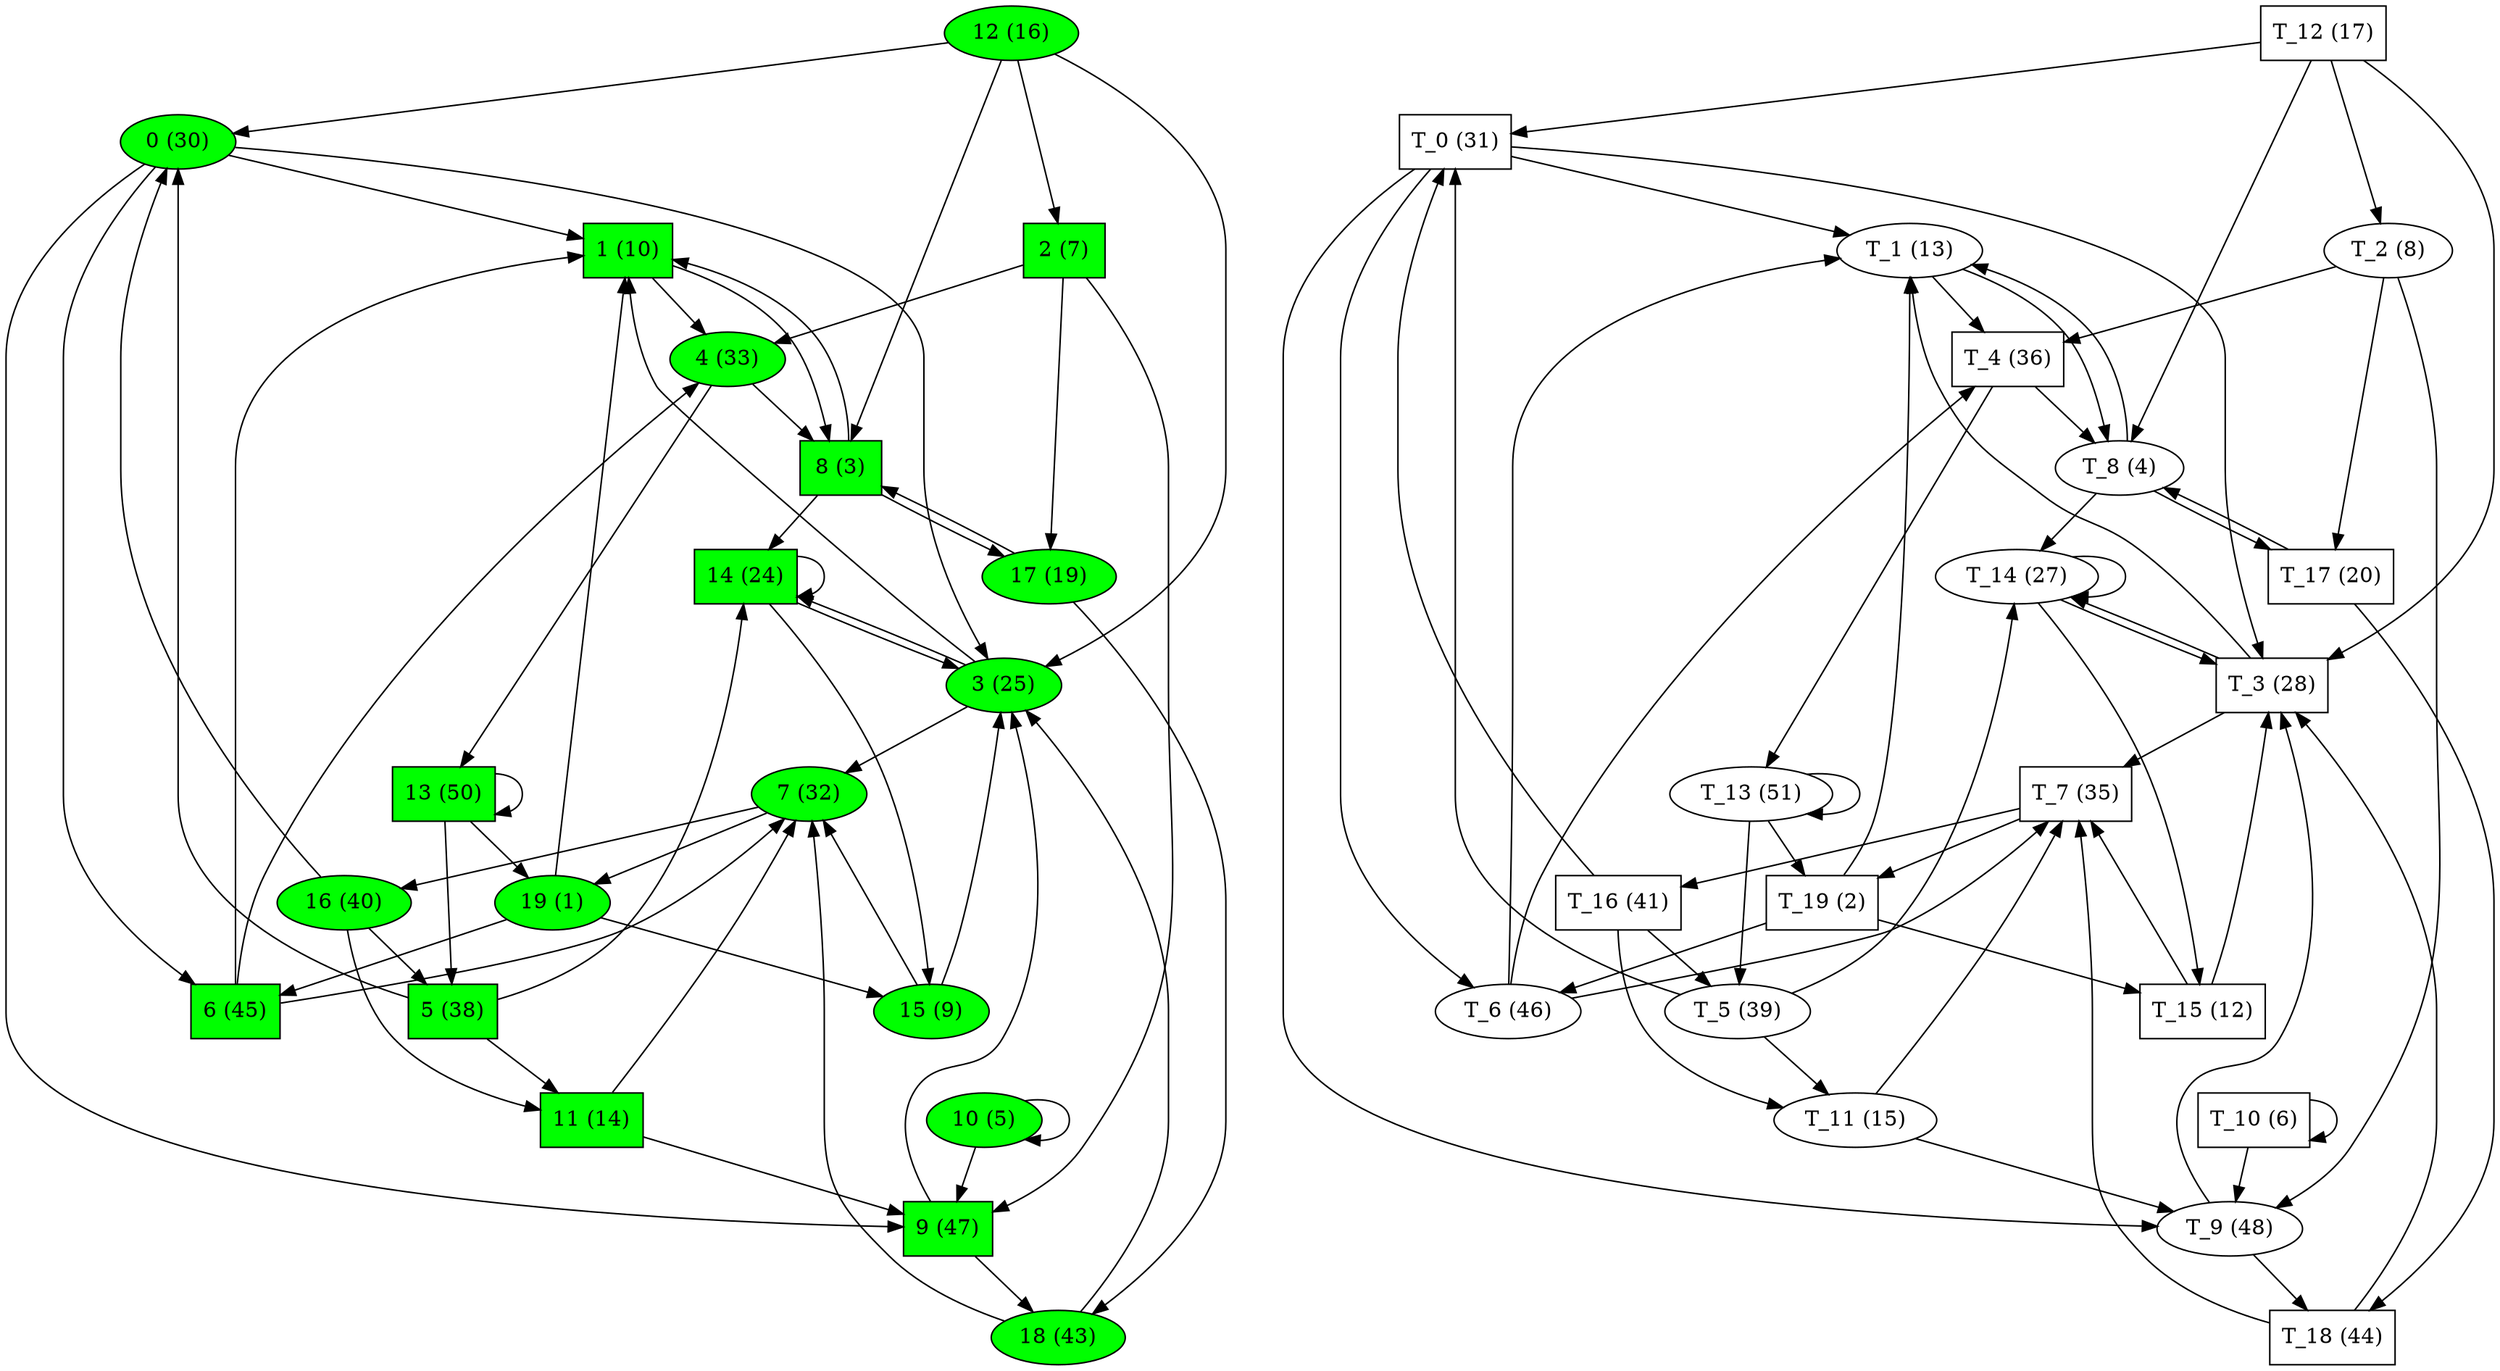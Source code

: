digraph G { 
"0"[label="\N (30)" , style=filled, fillcolor=green ]
"0"->"1"
"0"->"3"
"0"->"6"
"0"->"9"
"T_0"[label="\N (31)", color=black, shape=polygon ]
"T_0"->"T_1"
"T_0"->"T_3"
"T_0"->"T_6"
"T_0"->"T_9"
"1"[label="\N (10)", fillcolor=green, style=filled, shape=polygon ]
"1"->"4"
"1"->"8"
"T_1"[label="\N (13)" , color=black ]
"T_1"->"T_4"
"T_1"->"T_8"
"2"[label="\N (7)", fillcolor=green, style=filled, shape=polygon ]
"2"->"4"
"2"->"9"
"2"->"17"
"T_2"[label="\N (8)" , color=black ]
"T_2"->"T_4"
"T_2"->"T_9"
"T_2"->"T_17"
"3"[label="\N (25)" , style=filled, fillcolor=green ]
"3"->"1"
"3"->"7"
"3"->"14"
"T_3"[label="\N (28)", color=black, shape=polygon ]
"T_3"->"T_1"
"T_3"->"T_7"
"T_3"->"T_14"
"4"[label="\N (33)" , style=filled, fillcolor=green ]
"4"->"8"
"4"->"13"
"T_4"[label="\N (36)", color=black, shape=polygon ]
"T_4"->"T_8"
"T_4"->"T_13"
"5"[label="\N (38)", fillcolor=green, style=filled, shape=polygon ]
"5"->"0"
"5"->"11"
"5"->"14"
"T_5"[label="\N (39)" , color=black ]
"T_5"->"T_0"
"T_5"->"T_11"
"T_5"->"T_14"
"6"[label="\N (45)", fillcolor=green, style=filled, shape=polygon ]
"6"->"1"
"6"->"4"
"6"->"7"
"T_6"[label="\N (46)" , color=black ]
"T_6"->"T_1"
"T_6"->"T_4"
"T_6"->"T_7"
"7"[label="\N (32)" , style=filled, fillcolor=green ]
"7"->"16"
"7"->"19"
"T_7"[label="\N (35)", color=black, shape=polygon ]
"T_7"->"T_16"
"T_7"->"T_19"
"8"[label="\N (3)", fillcolor=green, style=filled, shape=polygon ]
"8"->"1"
"8"->"14"
"8"->"17"
"T_8"[label="\N (4)" , color=black ]
"T_8"->"T_1"
"T_8"->"T_14"
"T_8"->"T_17"
"9"[label="\N (47)", fillcolor=green, style=filled, shape=polygon ]
"9"->"3"
"9"->"18"
"T_9"[label="\N (48)" , color=black ]
"T_9"->"T_3"
"T_9"->"T_18"
"10"[label="\N (5)" , style=filled, fillcolor=green ]
"10"->"9"
"10"->"10"
"T_10"[label="\N (6)", color=black, shape=polygon ]
"T_10"->"T_9"
"T_10"->"T_10"
"11"[label="\N (14)", fillcolor=green, style=filled, shape=polygon ]
"11"->"7"
"11"->"9"
"T_11"[label="\N (15)" , color=black ]
"T_11"->"T_7"
"T_11"->"T_9"
"12"[label="\N (16)" , style=filled, fillcolor=green ]
"12"->"0"
"12"->"2"
"12"->"3"
"12"->"8"
"T_12"[label="\N (17)", color=black, shape=polygon ]
"T_12"->"T_0"
"T_12"->"T_2"
"T_12"->"T_3"
"T_12"->"T_8"
"13"[label="\N (50)", fillcolor=green, style=filled, shape=polygon ]
"13"->"5"
"13"->"13"
"13"->"19"
"T_13"[label="\N (51)" , color=black ]
"T_13"->"T_5"
"T_13"->"T_13"
"T_13"->"T_19"
"14"[label="\N (24)", fillcolor=green, style=filled, shape=polygon ]
"14"->"3"
"14"->"14"
"14"->"15"
"T_14"[label="\N (27)" , color=black ]
"T_14"->"T_3"
"T_14"->"T_14"
"T_14"->"T_15"
"15"[label="\N (9)" , style=filled, fillcolor=green ]
"15"->"3"
"15"->"7"
"T_15"[label="\N (12)", color=black, shape=polygon ]
"T_15"->"T_3"
"T_15"->"T_7"
"16"[label="\N (40)" , style=filled, fillcolor=green ]
"16"->"0"
"16"->"5"
"16"->"11"
"T_16"[label="\N (41)", color=black, shape=polygon ]
"T_16"->"T_0"
"T_16"->"T_5"
"T_16"->"T_11"
"17"[label="\N (19)" , style=filled, fillcolor=green ]
"17"->"8"
"17"->"18"
"T_17"[label="\N (20)", color=black, shape=polygon ]
"T_17"->"T_8"
"T_17"->"T_18"
"18"[label="\N (43)" , style=filled, fillcolor=green ]
"18"->"3"
"18"->"7"
"T_18"[label="\N (44)", color=black, shape=polygon ]
"T_18"->"T_3"
"T_18"->"T_7"
"19"[label="\N (1)" , style=filled, fillcolor=green ]
"19"->"1"
"19"->"6"
"19"->"15"
"T_19"[label="\N (2)", color=black, shape=polygon ]
"T_19"->"T_1"
"T_19"->"T_6"
"T_19"->"T_15"
}
